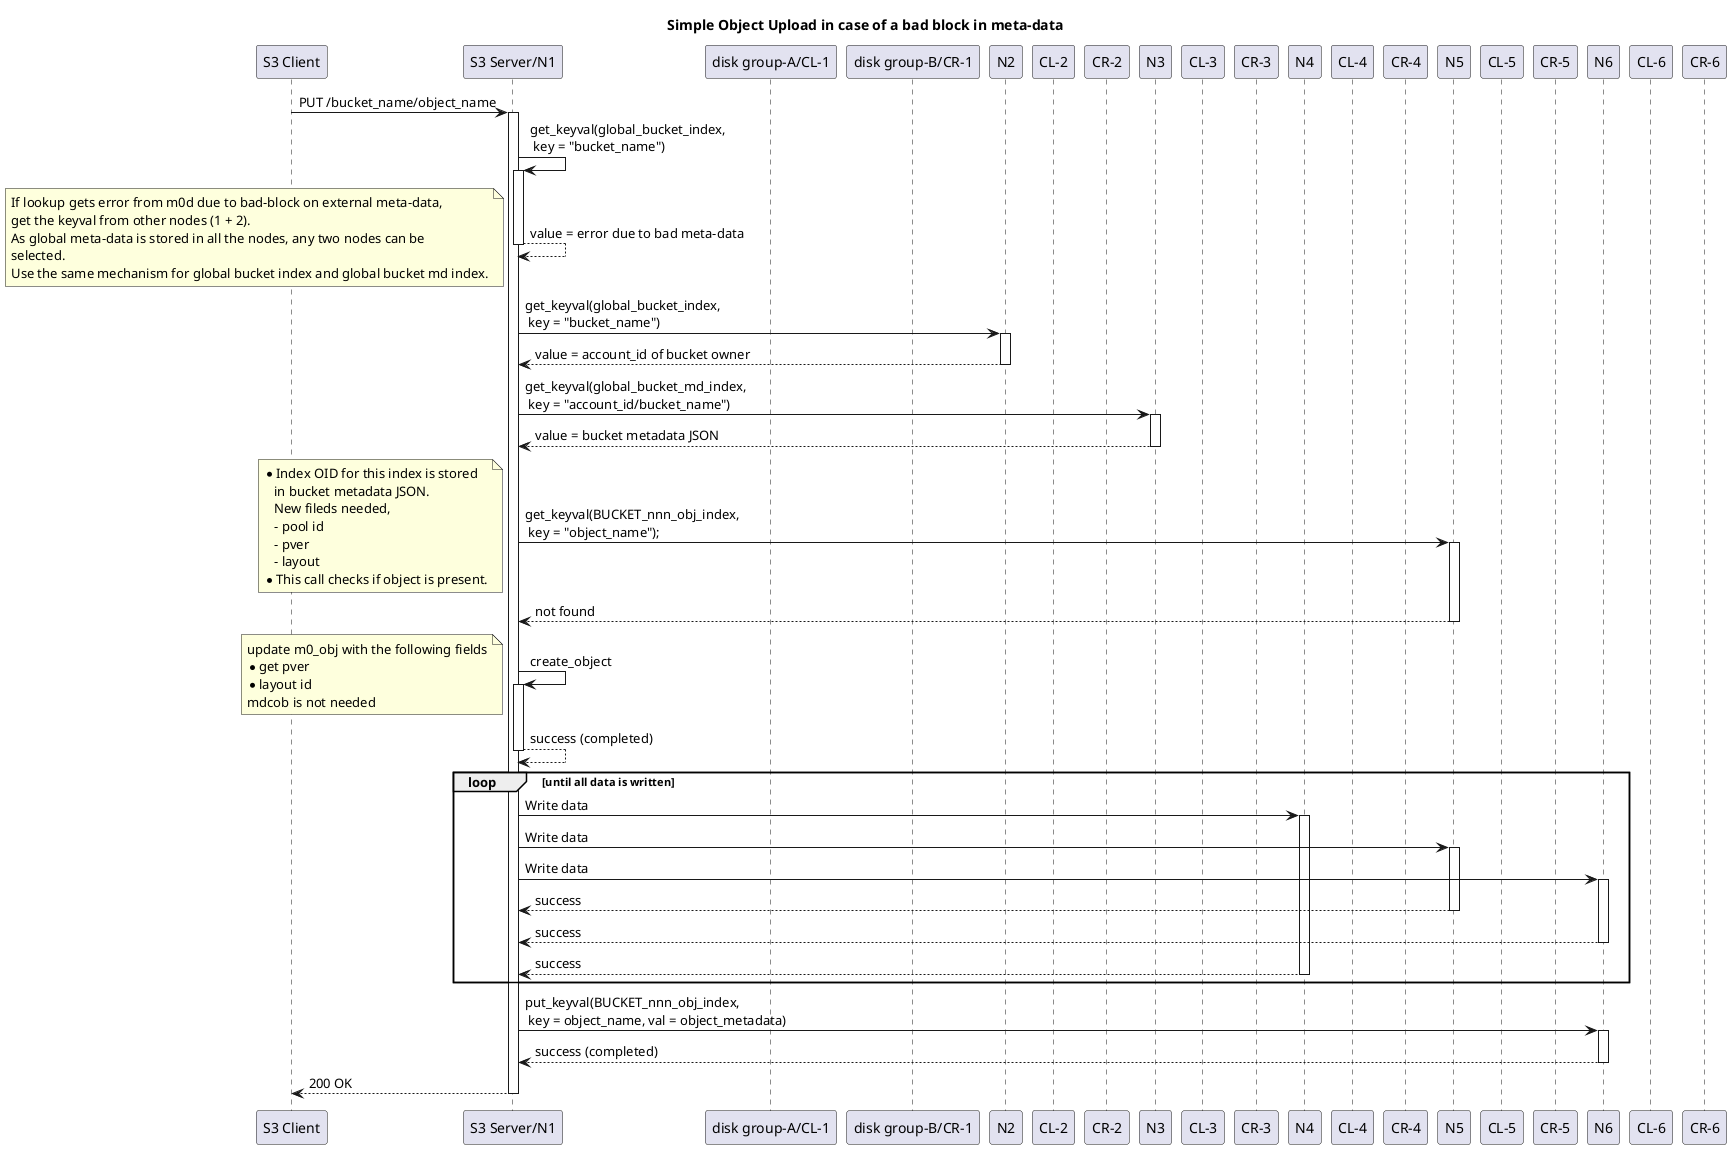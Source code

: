 @startuml

title Simple Object Upload in case of a bad block in meta-data

participant "S3 Client" as client
participant "S3 Server/N1" as N1
participant "disk group-A/CL-1" as CL_1
participant "disk group-B/CR-1" as CR_1
participant "N2" as N2
participant "CL-2" as CL_2
participant "CR-2" as CR_2
participant "N3" as N3
participant "CL-3" as CL_3
participant "CR-3" as CR_3
participant "N4" as N4
participant "CL-4" as CL_4
participant "CR-4" as CR_4
participant "N5" as N5
participant "CL-5" as CL_5
participant "CR-5" as CR_5
participant "N6" as N6
participant "CL-6" as CL_6
participant "CR-6" as CR_6


autoactivate on

client -> N1: PUT /bucket_name/object_name


N1 -> N1: get_keyval(global_bucket_index,\n key = "bucket_name")
N1 --> N1: value = error due to bad meta-data
note left
   If lookup gets error from m0d due to bad-block on external meta-data,
   get the keyval from other nodes (1 + 2).
   As global meta-data is stored in all the nodes, any two nodes can be
   selected.
   Use the same mechanism for global bucket index and global bucket md index.
end note

N1 -> N2: get_keyval(global_bucket_index,\n key = "bucket_name")
N2 --> N1: value = account_id of bucket owner

N1 -> N3: get_keyval(global_bucket_md_index,\n key = "account_id/bucket_name")
N3 --> N1: value = bucket metadata JSON

N1 -> N5: get_keyval(BUCKET_nnn_obj_index,\n key = "object_name");
note left
   * Index OID for this index is stored
      in bucket metadata JSON.
      New fileds needed,
      - pool id
      - pver
      - layout
   * This call checks if object is present.
end note
N5 --> N1: not found

N1 -> N1: create_object
note left
  update m0_obj with the following fields
  * get pver
  * layout id
  mdcob is not needed
end note
N1 --> N1: success (completed)

loop until all data is written
  N1 -> N4: Write data
  N1 -> N5: Write data
  N1 -> N6: Write data
  N5 --> N1: success
  N6 --> N1: success
  N4 --> N1: success
end

N1 -> N6: put_keyval(BUCKET_nnn_obj_index,\n key = object_name, val = object_metadata)
N6 --> N1: success (completed)

N1 --> client: 200 OK

@enduml
